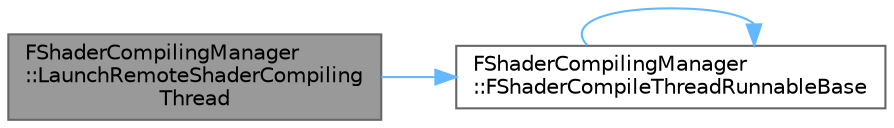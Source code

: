digraph "FShaderCompilingManager::LaunchRemoteShaderCompilingThread"
{
 // INTERACTIVE_SVG=YES
 // LATEX_PDF_SIZE
  bgcolor="transparent";
  edge [fontname=Helvetica,fontsize=10,labelfontname=Helvetica,labelfontsize=10];
  node [fontname=Helvetica,fontsize=10,shape=box,height=0.2,width=0.4];
  rankdir="LR";
  Node1 [id="Node000001",label="FShaderCompilingManager\l::LaunchRemoteShaderCompiling\lThread",height=0.2,width=0.4,color="gray40", fillcolor="grey60", style="filled", fontcolor="black",tooltip="Launches the thread for remote shader compilation."];
  Node1 -> Node2 [id="edge1_Node000001_Node000002",color="steelblue1",style="solid",tooltip=" "];
  Node2 [id="Node000002",label="FShaderCompilingManager\l::FShaderCompileThreadRunnableBase",height=0.2,width=0.4,color="grey40", fillcolor="white", style="filled",URL="$d7/d06/classFShaderCompilingManager.html#afddbf0ebf60a112a0670a2ffb1acc4ae",tooltip=" "];
  Node2 -> Node2 [id="edge2_Node000002_Node000002",color="steelblue1",style="solid",tooltip=" "];
}
